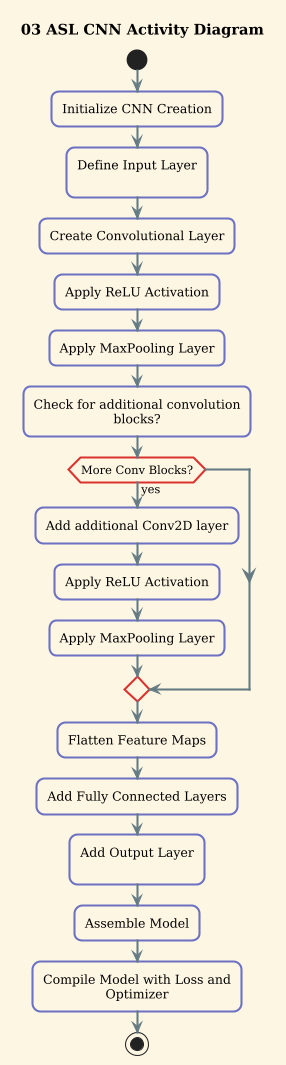 @startuml 03_asl_activity
!theme sunlust
title 03 ASL CNN Activity Diagram

start
:Initialize CNN Creation;
:Define Input Layer\n;
:Create Convolutional Layer;
:Apply ReLU Activation;
:Apply MaxPooling Layer;

:Check for additional convolution blocks?;
if (More Conv Blocks?) then (yes)
  :Add additional Conv2D layer;
  :Apply ReLU Activation;
  :Apply MaxPooling Layer;
endif

:Flatten Feature Maps;
:Add Fully Connected Layers;
:Add Output Layer\n;
:Assemble Model;
:Compile Model with Loss and Optimizer;
stop
@enduml
